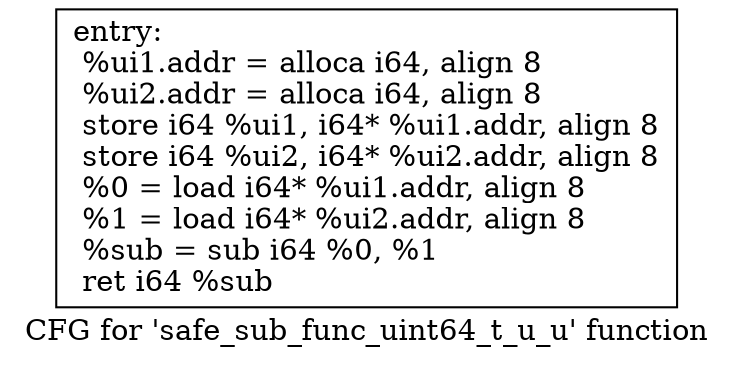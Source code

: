 digraph "CFG for 'safe_sub_func_uint64_t_u_u' function" {
	label="CFG for 'safe_sub_func_uint64_t_u_u' function";

	Node0xbb946d8 [shape=record,label="{entry:\l  %ui1.addr = alloca i64, align 8\l  %ui2.addr = alloca i64, align 8\l  store i64 %ui1, i64* %ui1.addr, align 8\l  store i64 %ui2, i64* %ui2.addr, align 8\l  %0 = load i64* %ui1.addr, align 8\l  %1 = load i64* %ui2.addr, align 8\l  %sub = sub i64 %0, %1\l  ret i64 %sub\l}"];
}
